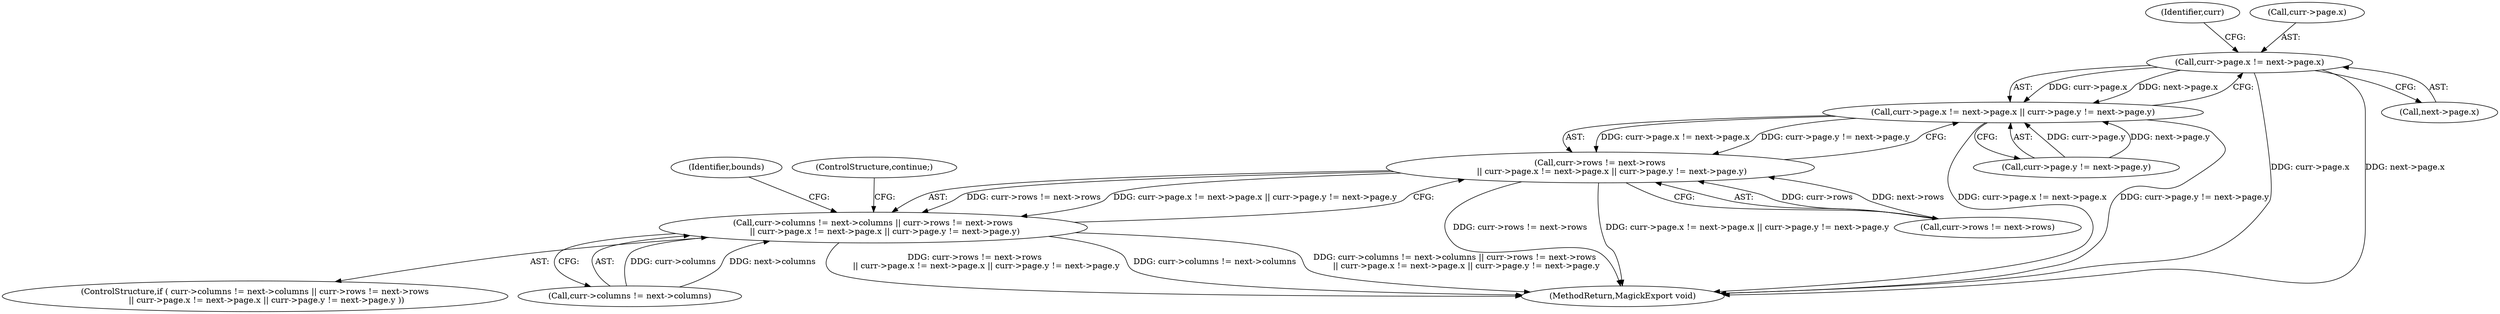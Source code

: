 digraph "0_ImageMagick6_1ddcf2e4f28029a888cadef2e757509ef5047ad8@pointer" {
"1000187" [label="(Call,curr->page.x != next->page.x)"];
"1000186" [label="(Call,curr->page.x != next->page.x || curr->page.y != next->page.y)"];
"1000178" [label="(Call,curr->rows != next->rows\n         || curr->page.x != next->page.x || curr->page.y != next->page.y)"];
"1000170" [label="(Call,curr->columns != next->columns || curr->rows != next->rows\n         || curr->page.x != next->page.x || curr->page.y != next->page.y)"];
"1000169" [label="(ControlStructure,if ( curr->columns != next->columns || curr->rows != next->rows\n         || curr->page.x != next->page.x || curr->page.y != next->page.y ))"];
"1000187" [label="(Call,curr->page.x != next->page.x)"];
"1000170" [label="(Call,curr->columns != next->columns || curr->rows != next->rows\n         || curr->page.x != next->page.x || curr->page.y != next->page.y)"];
"1000211" [label="(Identifier,bounds)"];
"1000171" [label="(Call,curr->columns != next->columns)"];
"1000198" [label="(Call,curr->page.y != next->page.y)"];
"1000284" [label="(MethodReturn,MagickExport void)"];
"1000179" [label="(Call,curr->rows != next->rows)"];
"1000178" [label="(Call,curr->rows != next->rows\n         || curr->page.x != next->page.x || curr->page.y != next->page.y)"];
"1000209" [label="(ControlStructure,continue;)"];
"1000201" [label="(Identifier,curr)"];
"1000193" [label="(Call,next->page.x)"];
"1000186" [label="(Call,curr->page.x != next->page.x || curr->page.y != next->page.y)"];
"1000188" [label="(Call,curr->page.x)"];
"1000187" -> "1000186"  [label="AST: "];
"1000187" -> "1000193"  [label="CFG: "];
"1000188" -> "1000187"  [label="AST: "];
"1000193" -> "1000187"  [label="AST: "];
"1000201" -> "1000187"  [label="CFG: "];
"1000186" -> "1000187"  [label="CFG: "];
"1000187" -> "1000284"  [label="DDG: curr->page.x"];
"1000187" -> "1000284"  [label="DDG: next->page.x"];
"1000187" -> "1000186"  [label="DDG: curr->page.x"];
"1000187" -> "1000186"  [label="DDG: next->page.x"];
"1000186" -> "1000178"  [label="AST: "];
"1000186" -> "1000198"  [label="CFG: "];
"1000198" -> "1000186"  [label="AST: "];
"1000178" -> "1000186"  [label="CFG: "];
"1000186" -> "1000284"  [label="DDG: curr->page.x != next->page.x"];
"1000186" -> "1000284"  [label="DDG: curr->page.y != next->page.y"];
"1000186" -> "1000178"  [label="DDG: curr->page.x != next->page.x"];
"1000186" -> "1000178"  [label="DDG: curr->page.y != next->page.y"];
"1000198" -> "1000186"  [label="DDG: curr->page.y"];
"1000198" -> "1000186"  [label="DDG: next->page.y"];
"1000178" -> "1000170"  [label="AST: "];
"1000178" -> "1000179"  [label="CFG: "];
"1000179" -> "1000178"  [label="AST: "];
"1000170" -> "1000178"  [label="CFG: "];
"1000178" -> "1000284"  [label="DDG: curr->rows != next->rows"];
"1000178" -> "1000284"  [label="DDG: curr->page.x != next->page.x || curr->page.y != next->page.y"];
"1000178" -> "1000170"  [label="DDG: curr->rows != next->rows"];
"1000178" -> "1000170"  [label="DDG: curr->page.x != next->page.x || curr->page.y != next->page.y"];
"1000179" -> "1000178"  [label="DDG: curr->rows"];
"1000179" -> "1000178"  [label="DDG: next->rows"];
"1000170" -> "1000169"  [label="AST: "];
"1000170" -> "1000171"  [label="CFG: "];
"1000171" -> "1000170"  [label="AST: "];
"1000209" -> "1000170"  [label="CFG: "];
"1000211" -> "1000170"  [label="CFG: "];
"1000170" -> "1000284"  [label="DDG: curr->rows != next->rows\n         || curr->page.x != next->page.x || curr->page.y != next->page.y"];
"1000170" -> "1000284"  [label="DDG: curr->columns != next->columns"];
"1000170" -> "1000284"  [label="DDG: curr->columns != next->columns || curr->rows != next->rows\n         || curr->page.x != next->page.x || curr->page.y != next->page.y"];
"1000171" -> "1000170"  [label="DDG: curr->columns"];
"1000171" -> "1000170"  [label="DDG: next->columns"];
}
